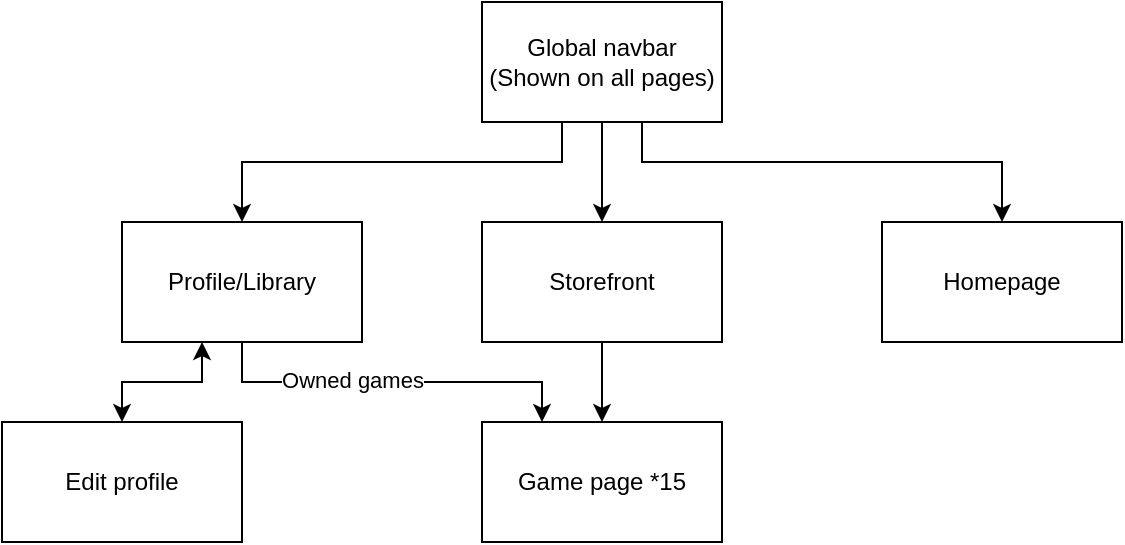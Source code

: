 <mxfile version="24.0.7" type="device">
  <diagram name="Page-1" id="Wz0HUBsWcz-D_tBVJAsS">
    <mxGraphModel dx="794" dy="454" grid="1" gridSize="10" guides="1" tooltips="1" connect="1" arrows="1" fold="1" page="1" pageScale="1" pageWidth="850" pageHeight="1100" math="0" shadow="0">
      <root>
        <mxCell id="0" />
        <mxCell id="1" parent="0" />
        <mxCell id="vK9m4dgHGnZ0Fo6utTWM-1" value="Homepage" style="rounded=0;whiteSpace=wrap;html=1;" vertex="1" parent="1">
          <mxGeometry x="560" y="310" width="120" height="60" as="geometry" />
        </mxCell>
        <mxCell id="vK9m4dgHGnZ0Fo6utTWM-22" value="" style="edgeStyle=orthogonalEdgeStyle;rounded=0;orthogonalLoop=1;jettySize=auto;html=1;entryX=0.25;entryY=0;entryDx=0;entryDy=0;" edge="1" parent="1" source="vK9m4dgHGnZ0Fo6utTWM-3" target="vK9m4dgHGnZ0Fo6utTWM-11">
          <mxGeometry relative="1" as="geometry">
            <mxPoint x="240" y="410" as="targetPoint" />
            <Array as="points">
              <mxPoint x="240" y="390" />
              <mxPoint x="390" y="390" />
            </Array>
          </mxGeometry>
        </mxCell>
        <mxCell id="vK9m4dgHGnZ0Fo6utTWM-23" value="Owned games" style="edgeLabel;html=1;align=center;verticalAlign=middle;resizable=0;points=[];" vertex="1" connectable="0" parent="vK9m4dgHGnZ0Fo6utTWM-22">
          <mxGeometry x="-0.217" y="1" relative="1" as="geometry">
            <mxPoint as="offset" />
          </mxGeometry>
        </mxCell>
        <mxCell id="vK9m4dgHGnZ0Fo6utTWM-25" style="edgeStyle=orthogonalEdgeStyle;rounded=0;orthogonalLoop=1;jettySize=auto;html=1;entryX=0.5;entryY=0;entryDx=0;entryDy=0;startArrow=classic;startFill=1;" edge="1" parent="1" source="vK9m4dgHGnZ0Fo6utTWM-3" target="vK9m4dgHGnZ0Fo6utTWM-24">
          <mxGeometry relative="1" as="geometry">
            <Array as="points">
              <mxPoint x="220" y="390" />
              <mxPoint x="180" y="390" />
            </Array>
          </mxGeometry>
        </mxCell>
        <mxCell id="vK9m4dgHGnZ0Fo6utTWM-3" value="Profile/Library" style="rounded=0;whiteSpace=wrap;html=1;" vertex="1" parent="1">
          <mxGeometry x="180" y="310" width="120" height="60" as="geometry" />
        </mxCell>
        <mxCell id="vK9m4dgHGnZ0Fo6utTWM-18" value="" style="edgeStyle=orthogonalEdgeStyle;rounded=0;orthogonalLoop=1;jettySize=auto;html=1;entryX=0.5;entryY=0;entryDx=0;entryDy=0;" edge="1" parent="1" source="vK9m4dgHGnZ0Fo6utTWM-6" target="vK9m4dgHGnZ0Fo6utTWM-11">
          <mxGeometry relative="1" as="geometry">
            <mxPoint x="420" y="400" as="targetPoint" />
          </mxGeometry>
        </mxCell>
        <mxCell id="vK9m4dgHGnZ0Fo6utTWM-6" value="Storefront" style="rounded=0;whiteSpace=wrap;html=1;" vertex="1" parent="1">
          <mxGeometry x="360" y="310" width="120" height="60" as="geometry" />
        </mxCell>
        <mxCell id="vK9m4dgHGnZ0Fo6utTWM-11" value="Game page *15" style="rounded=0;whiteSpace=wrap;html=1;" vertex="1" parent="1">
          <mxGeometry x="360" y="410" width="120" height="60" as="geometry" />
        </mxCell>
        <mxCell id="vK9m4dgHGnZ0Fo6utTWM-24" value="Edit profile" style="rounded=0;whiteSpace=wrap;html=1;" vertex="1" parent="1">
          <mxGeometry x="120" y="410" width="120" height="60" as="geometry" />
        </mxCell>
        <mxCell id="vK9m4dgHGnZ0Fo6utTWM-27" style="edgeStyle=orthogonalEdgeStyle;rounded=0;orthogonalLoop=1;jettySize=auto;html=1;" edge="1" parent="1" source="vK9m4dgHGnZ0Fo6utTWM-26" target="vK9m4dgHGnZ0Fo6utTWM-3">
          <mxGeometry relative="1" as="geometry">
            <Array as="points">
              <mxPoint x="400" y="280" />
              <mxPoint x="240" y="280" />
            </Array>
          </mxGeometry>
        </mxCell>
        <mxCell id="vK9m4dgHGnZ0Fo6utTWM-28" style="edgeStyle=orthogonalEdgeStyle;rounded=0;orthogonalLoop=1;jettySize=auto;html=1;" edge="1" parent="1" source="vK9m4dgHGnZ0Fo6utTWM-26" target="vK9m4dgHGnZ0Fo6utTWM-6">
          <mxGeometry relative="1" as="geometry" />
        </mxCell>
        <mxCell id="vK9m4dgHGnZ0Fo6utTWM-29" style="edgeStyle=orthogonalEdgeStyle;rounded=0;orthogonalLoop=1;jettySize=auto;html=1;entryX=0.5;entryY=0;entryDx=0;entryDy=0;" edge="1" parent="1" source="vK9m4dgHGnZ0Fo6utTWM-26" target="vK9m4dgHGnZ0Fo6utTWM-1">
          <mxGeometry relative="1" as="geometry">
            <Array as="points">
              <mxPoint x="440" y="280" />
              <mxPoint x="620" y="280" />
            </Array>
          </mxGeometry>
        </mxCell>
        <mxCell id="vK9m4dgHGnZ0Fo6utTWM-26" value="Global navbar (Shown on all pages)" style="rounded=0;whiteSpace=wrap;html=1;" vertex="1" parent="1">
          <mxGeometry x="360" y="200" width="120" height="60" as="geometry" />
        </mxCell>
      </root>
    </mxGraphModel>
  </diagram>
</mxfile>
